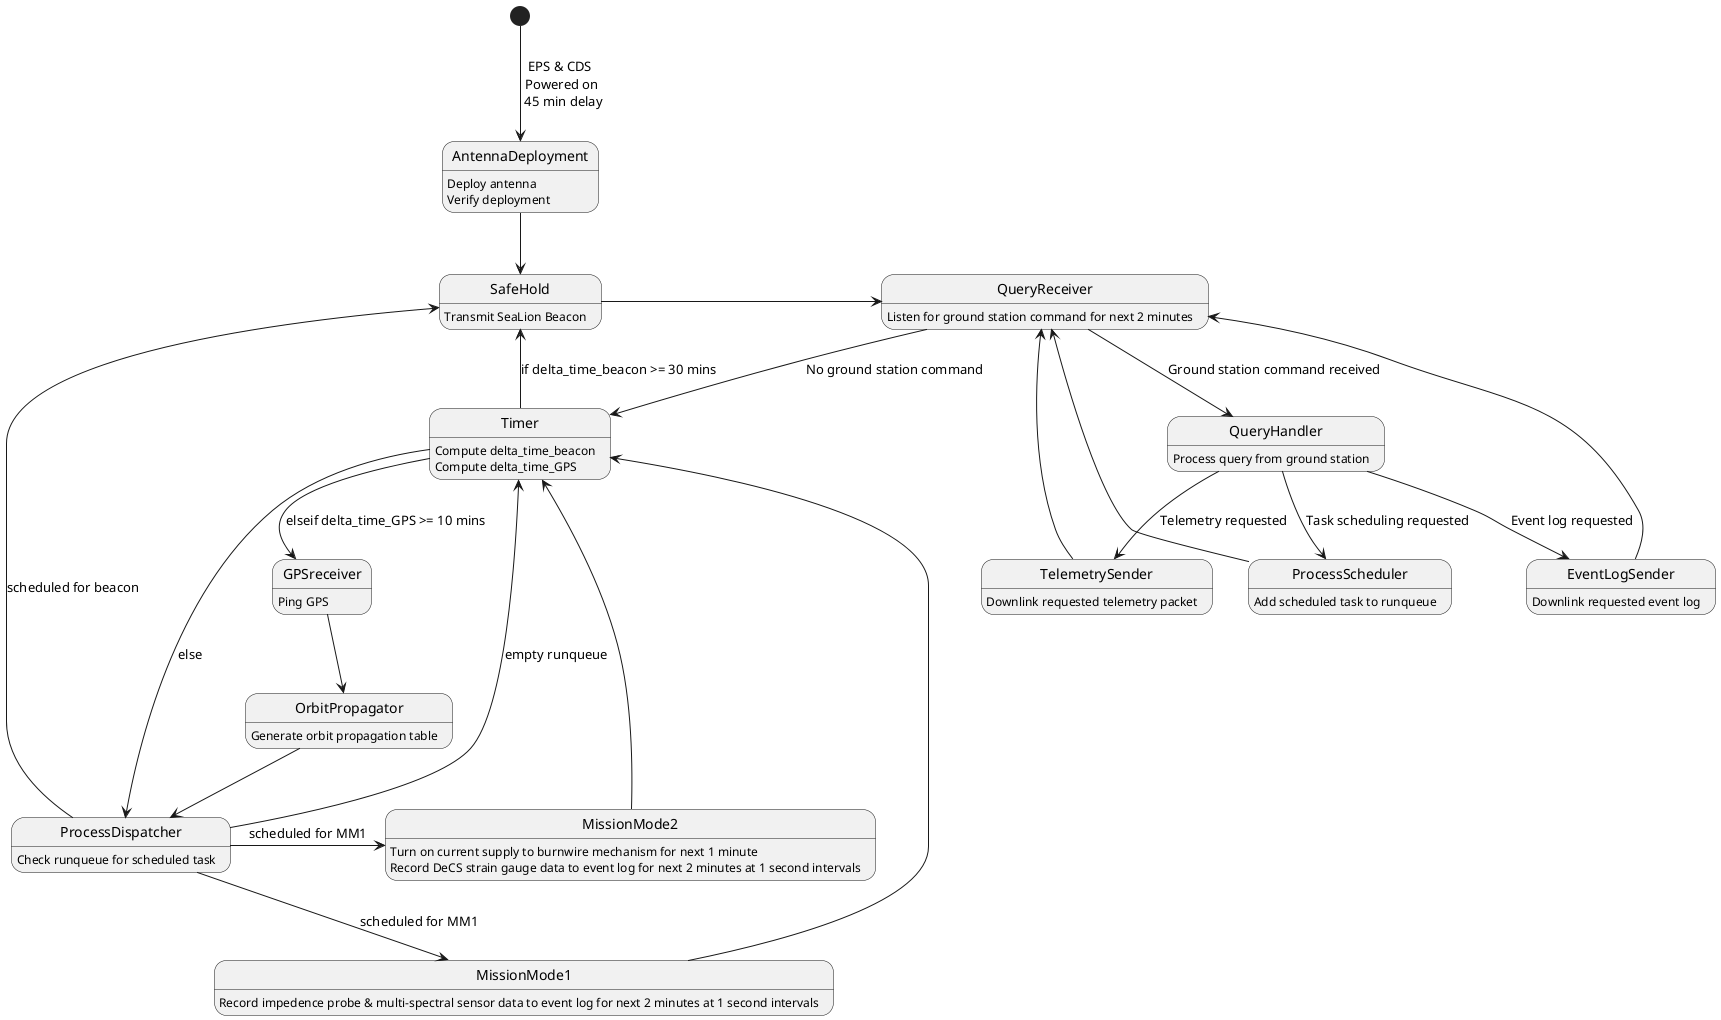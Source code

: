 @startuml

state AntennaDeployment
      AntennaDeployment : Deploy antenna
      AntennaDeployment : Verify deployment
state SafeHold
      SafeHold : Transmit SeaLion Beacon
state QueryReceiver
      QueryReceiver : Listen for ground station command for next 2 minutes
state TelemetrySender
      TelemetrySender : Downlink requested telemetry packet
state EventLogSender
      EventLogSender : Downlink requested event log
state Timer
      Timer : Compute delta_time_beacon
      Timer : Compute delta_time_GPS
state MissionMode1
      MissionMode1 : Record impedence probe & multi-spectral sensor data to event log for next 2 minutes at 1 second intervals
state MissionMode2
      MissionMode2 : Turn on current supply to burnwire mechanism for next 1 minute
      MissionMode2 : Record DeCS strain gauge data to event log for next 2 minutes at 1 second intervals
state ProcessDispatcher
      ProcessDispatcher : Check runqueue for scheduled task
state OrbitPropagator
      OrbitPropagator : Generate orbit propagation table
state GPSreceiver
      GPSreceiver : Ping GPS
state QueryHandler
      QueryHandler : Process query from ground station
state ProcessScheduler
      ProcessScheduler : Add scheduled task to runqueue

[*] --> AntennaDeployment : EPS & CDS \n Powered on \n 45 min delay
AntennaDeployment --> SafeHold
SafeHold -> QueryReceiver
QueryReceiver --> QueryHandler : Ground station command received
QueryReceiver -> Timer : No ground station command
QueryHandler --> TelemetrySender : Telemetry requested
QueryHandler --> EventLogSender : Event log requested
QueryHandler --> ProcessScheduler : Task scheduling requested
TelemetrySender --> QueryReceiver
EventLogSender --> QueryReceiver
ProcessScheduler --> QueryReceiver
MissionMode1 --> Timer
MissionMode2 --> Timer
GPSreceiver --> OrbitPropagator
OrbitPropagator --> ProcessDispatcher
Timer --> SafeHold : if delta_time_beacon >= 30 mins
Timer --> GPSreceiver : elseif delta_time_GPS >= 10 mins
Timer --> ProcessDispatcher : else
ProcessDispatcher --> SafeHold : scheduled for beacon
ProcessDispatcher --> MissionMode1 : scheduled for MM1
ProcessDispatcher -> MissionMode2 : scheduled for MM1
ProcessDispatcher --> Timer : empty runqueue
@enduml
